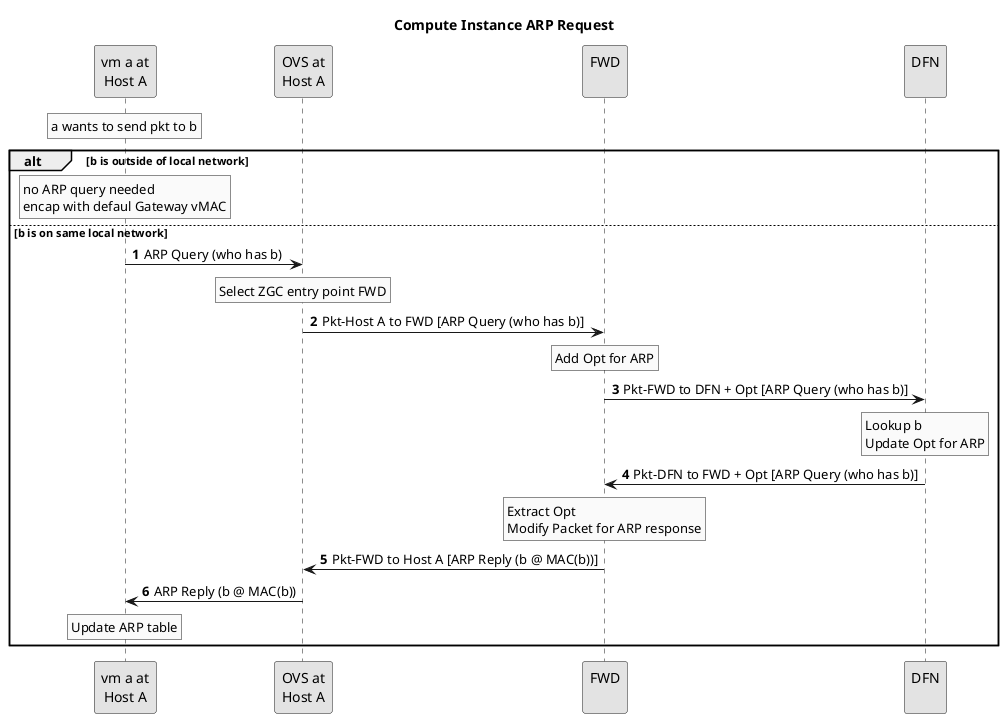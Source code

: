 @startuml

' SPDX-License-Identifier: MIT
' Copyright (c) 2020 The Authors.

' Authors: Bin Liang

' Permission is hereby granted, free of charge, to any person obtaining a copy
' of this software and associated documentation files (the "Software"), to deal
' in the Software without restriction, including without limitation the rights
' to use, copy, modify, merge, publish, distribute, sublicense, and/or sell
' copies of the Software, and to permit persons to whom the Software is
' furnished to do so, subject to the following conditions:The above copyright
' notice and this permission notice shall be included in all copies or
' substantial portions of the Software.THE SOFTWARE IS PROVIDED "AS IS",
' WITHOUT WARRANTY OF ANY KIND, EXPRESS OR IMPLIED, INCLUDING BUT NOT LIMITED
' TO THE WARRANTIES OF MERCHANTABILITY, FITNESS FOR A PARTICULAR PURPOSE AND
' NONINFRINGEMENT. IN NO EVENT SHALL THE AUTHORS OR COPYRIGHT HOLDERS BE LIABLE
' FOR ANY CLAIM, DAMAGES OR OTHER LIABILITY, WHETHER IN AN ACTION OF CONTRACT,
' TORT OR OTHERWISE, ARISING FROM, OUT OF OR IN CONNECTION WITH THE SOFTWARE OR
' THE USE OR OTHER DEALINGS IN THE SOFTWARE.

title Compute Instance ARP Request
skinparam monochrome true
autonumber

participant "vm a at\nHost A" as a
participant "OVS at\nHost A" as oa
participant "FWD\n" as FWD
participant "DFN\n" as DFN

rnote over a
    a wants to send pkt to b
endrnote
alt b is outside of local network
    rnote over a
        no ARP query needed
        encap with defaul Gateway vMAC
    endrnote
else b is on same local network
    a -> oa: ARP Query (who has b)
    rnote over oa
        Select ZGC entry point FWD
    endrnote
    oa -> FWD: Pkt-Host A to FWD [ARP Query (who has b)]
    rnote over FWD
        Add Opt for ARP
    endrnote
    FWD -> DFN: Pkt-FWD to DFN + Opt [ARP Query (who has b)]
    rnote over DFN
        Lookup b
        Update Opt for ARP
    endrnote
    DFN -> FWD: Pkt-DFN to FWD + Opt [ARP Query (who has b)]
    rnote over FWD
        Extract Opt
        Modify Packet for ARP response
    endrnote
    FWD -> oa: Pkt-FWD to Host A [ARP Reply (b @ MAC(b))]
    oa -> a: ARP Reply (b @ MAC(b))
    rnote over a
        Update ARP table
    endrnote
end

@enduml